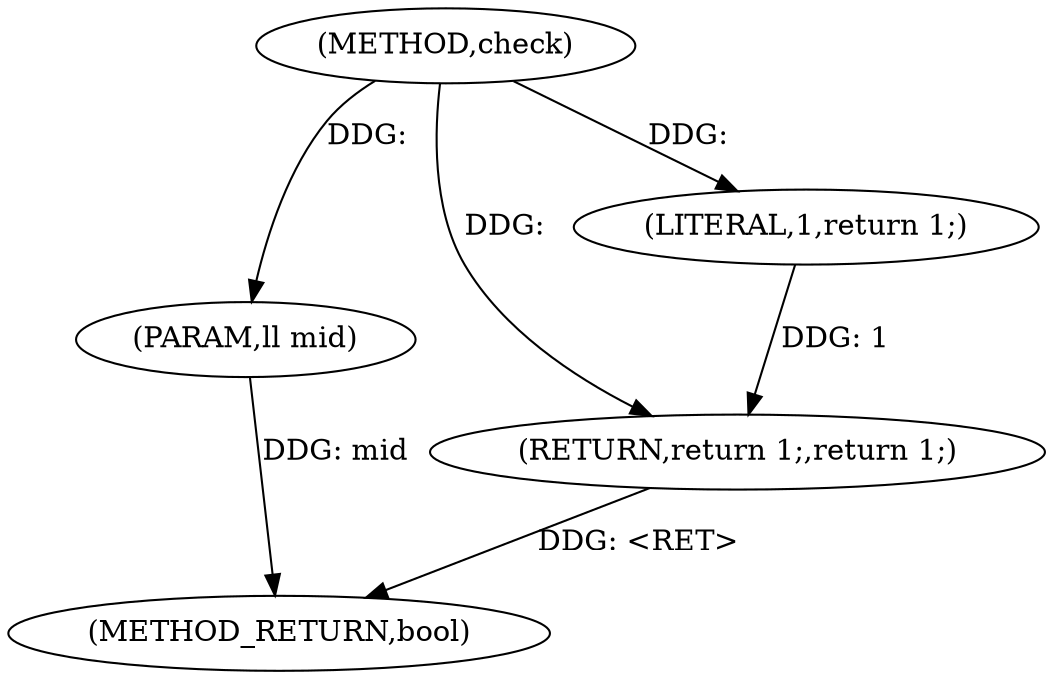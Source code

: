 digraph "check" {  
"1000903" [label = "(METHOD,check)" ]
"1000908" [label = "(METHOD_RETURN,bool)" ]
"1000904" [label = "(PARAM,ll mid)" ]
"1000906" [label = "(RETURN,return 1;,return 1;)" ]
"1000907" [label = "(LITERAL,1,return 1;)" ]
  "1000904" -> "1000908"  [ label = "DDG: mid"] 
  "1000906" -> "1000908"  [ label = "DDG: <RET>"] 
  "1000903" -> "1000904"  [ label = "DDG: "] 
  "1000907" -> "1000906"  [ label = "DDG: 1"] 
  "1000903" -> "1000906"  [ label = "DDG: "] 
  "1000903" -> "1000907"  [ label = "DDG: "] 
}
